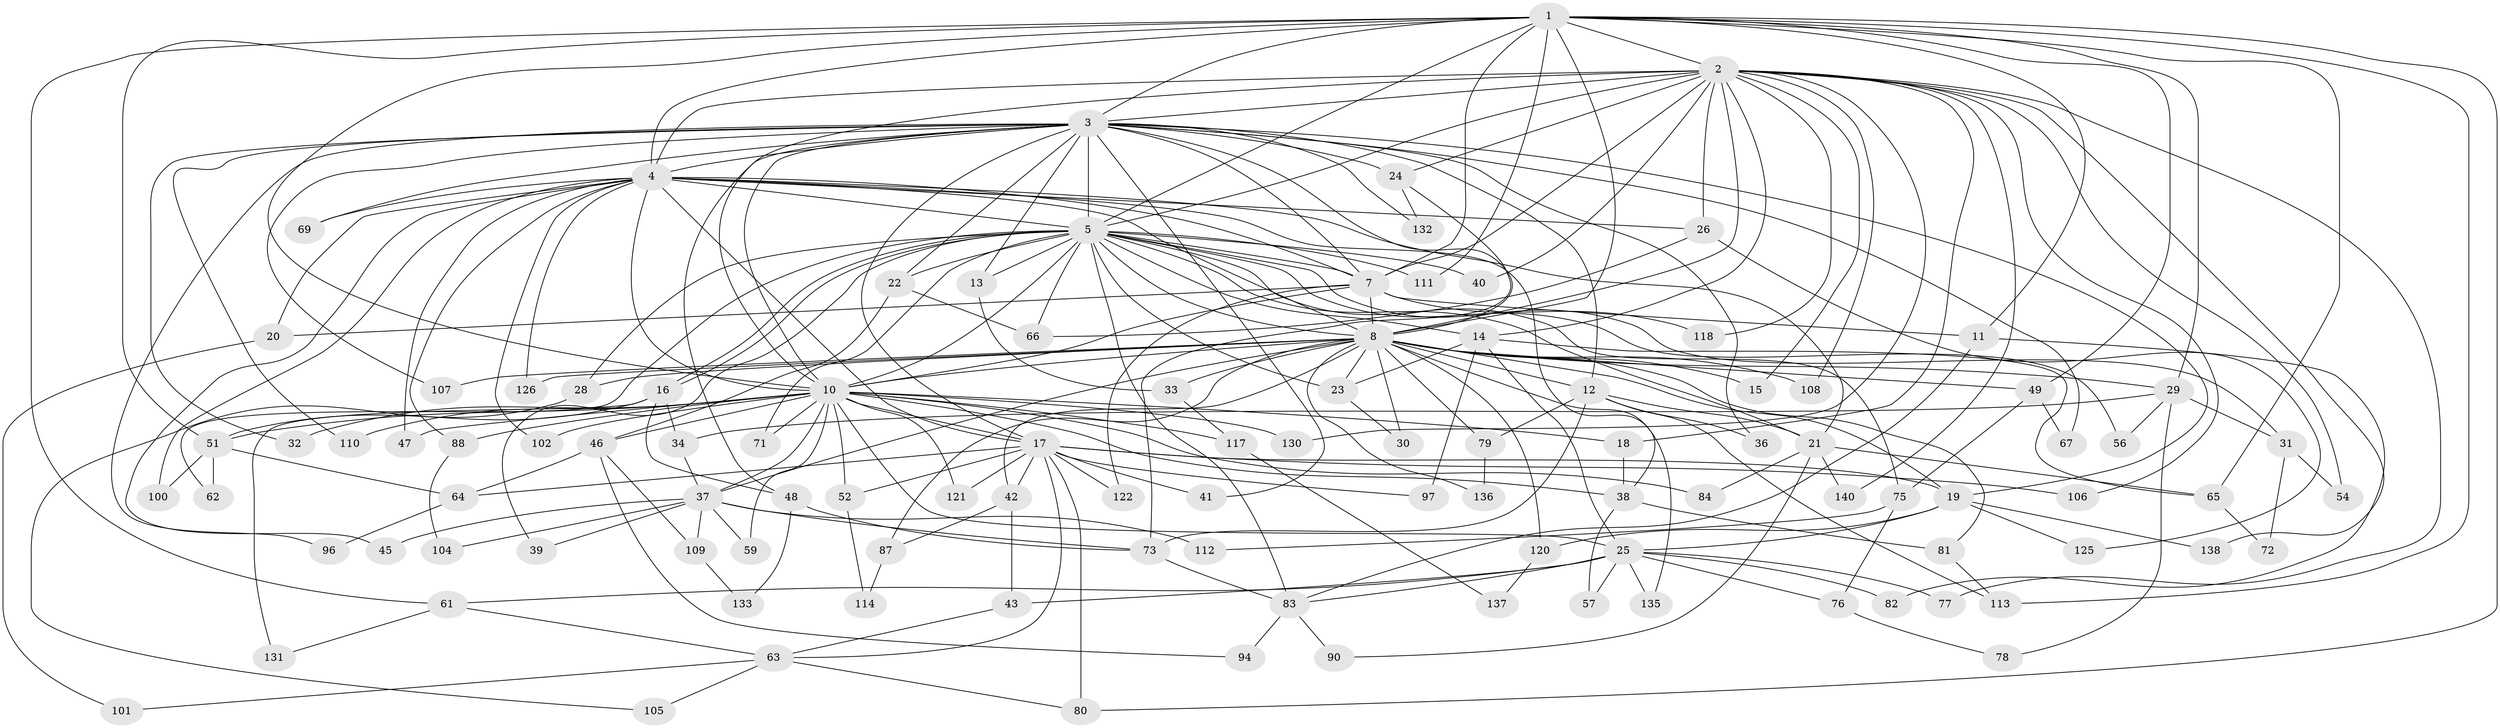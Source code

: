 // Generated by graph-tools (version 1.1) at 2025/23/03/03/25 07:23:36]
// undirected, 107 vertices, 244 edges
graph export_dot {
graph [start="1"]
  node [color=gray90,style=filled];
  1 [super="+44"];
  2 [super="+123"];
  3 [super="+35"];
  4 [super="+9"];
  5 [super="+6"];
  7 [super="+60"];
  8 [super="+27"];
  10 [super="+50"];
  11;
  12 [super="+86"];
  13;
  14 [super="+129"];
  15;
  16 [super="+74"];
  17 [super="+53"];
  18;
  19 [super="+99"];
  20;
  21 [super="+68"];
  22 [super="+92"];
  23 [super="+55"];
  24 [super="+115"];
  25 [super="+139"];
  26;
  28;
  29 [super="+128"];
  30;
  31;
  32;
  33;
  34;
  36;
  37 [super="+91"];
  38 [super="+58"];
  39;
  40 [super="+116"];
  41;
  42 [super="+93"];
  43;
  45;
  46 [super="+95"];
  47;
  48;
  49;
  51;
  52;
  54;
  56;
  57;
  59;
  61;
  62;
  63 [super="+89"];
  64 [super="+119"];
  65 [super="+70"];
  66 [super="+98"];
  67;
  69;
  71;
  72;
  73;
  75;
  76;
  77;
  78;
  79 [super="+85"];
  80 [super="+103"];
  81 [super="+127"];
  82;
  83 [super="+134"];
  84;
  87;
  88;
  90;
  94;
  96;
  97;
  100;
  101;
  102;
  104;
  105;
  106;
  107;
  108;
  109;
  110;
  111;
  112;
  113 [super="+124"];
  114;
  117;
  118;
  120;
  121;
  122;
  125;
  126;
  130;
  131;
  132;
  133;
  135;
  136;
  137;
  138;
  140;
  1 -- 2;
  1 -- 3;
  1 -- 4 [weight=2];
  1 -- 5 [weight=3];
  1 -- 7;
  1 -- 8 [weight=2];
  1 -- 10;
  1 -- 11;
  1 -- 29 [weight=2];
  1 -- 49;
  1 -- 51;
  1 -- 61;
  1 -- 80;
  1 -- 111;
  1 -- 65;
  1 -- 113;
  2 -- 3;
  2 -- 4 [weight=2];
  2 -- 5 [weight=2];
  2 -- 7 [weight=2];
  2 -- 8;
  2 -- 10;
  2 -- 14 [weight=2];
  2 -- 15;
  2 -- 18;
  2 -- 24;
  2 -- 26;
  2 -- 40;
  2 -- 54;
  2 -- 77;
  2 -- 106;
  2 -- 108;
  2 -- 118;
  2 -- 130;
  2 -- 138;
  2 -- 140;
  3 -- 4 [weight=2];
  3 -- 5 [weight=3];
  3 -- 7;
  3 -- 8;
  3 -- 10;
  3 -- 12;
  3 -- 13;
  3 -- 19;
  3 -- 22;
  3 -- 24;
  3 -- 32;
  3 -- 36;
  3 -- 48;
  3 -- 67;
  3 -- 107;
  3 -- 110;
  3 -- 96;
  3 -- 132;
  3 -- 69;
  3 -- 41;
  3 -- 17;
  4 -- 5 [weight=4];
  4 -- 7 [weight=3];
  4 -- 8 [weight=2];
  4 -- 10 [weight=2];
  4 -- 17;
  4 -- 26;
  4 -- 45;
  4 -- 47;
  4 -- 69;
  4 -- 100;
  4 -- 102;
  4 -- 20;
  4 -- 88;
  4 -- 126;
  4 -- 21;
  4 -- 38;
  5 -- 7 [weight=2];
  5 -- 8 [weight=2];
  5 -- 10 [weight=2];
  5 -- 16;
  5 -- 16;
  5 -- 31;
  5 -- 71;
  5 -- 75;
  5 -- 111;
  5 -- 66;
  5 -- 13;
  5 -- 14;
  5 -- 83;
  5 -- 21;
  5 -- 22 [weight=2];
  5 -- 23;
  5 -- 28;
  5 -- 39;
  5 -- 40 [weight=2];
  5 -- 56;
  5 -- 62;
  7 -- 8;
  7 -- 10;
  7 -- 11;
  7 -- 20;
  7 -- 118;
  7 -- 122;
  8 -- 10;
  8 -- 12;
  8 -- 15;
  8 -- 19;
  8 -- 23;
  8 -- 29;
  8 -- 30;
  8 -- 37;
  8 -- 42 [weight=2];
  8 -- 49;
  8 -- 79 [weight=2];
  8 -- 87;
  8 -- 107;
  8 -- 108;
  8 -- 120;
  8 -- 136;
  8 -- 33;
  8 -- 135;
  8 -- 28;
  8 -- 126;
  8 -- 81;
  10 -- 17;
  10 -- 18;
  10 -- 32;
  10 -- 38;
  10 -- 46 [weight=2];
  10 -- 47;
  10 -- 51;
  10 -- 52;
  10 -- 59;
  10 -- 71;
  10 -- 84;
  10 -- 88;
  10 -- 102;
  10 -- 110;
  10 -- 117;
  10 -- 121;
  10 -- 130;
  10 -- 37;
  10 -- 25;
  11 -- 82;
  11 -- 83;
  12 -- 21;
  12 -- 36;
  12 -- 79;
  12 -- 113;
  12 -- 73;
  13 -- 33;
  14 -- 25;
  14 -- 65;
  14 -- 97;
  14 -- 23;
  16 -- 34;
  16 -- 48;
  16 -- 131;
  16 -- 51;
  17 -- 41;
  17 -- 42;
  17 -- 52;
  17 -- 97;
  17 -- 63;
  17 -- 64;
  17 -- 80;
  17 -- 122;
  17 -- 121;
  17 -- 106;
  17 -- 19;
  18 -- 38;
  19 -- 25;
  19 -- 120;
  19 -- 125;
  19 -- 138;
  20 -- 101;
  21 -- 65;
  21 -- 90;
  21 -- 140;
  21 -- 84;
  22 -- 46;
  22 -- 66;
  23 -- 30;
  24 -- 73;
  24 -- 132;
  25 -- 43;
  25 -- 57;
  25 -- 61;
  25 -- 76;
  25 -- 77;
  25 -- 82;
  25 -- 135;
  25 -- 83;
  26 -- 66;
  26 -- 125;
  28 -- 105;
  29 -- 31;
  29 -- 34;
  29 -- 56;
  29 -- 78;
  31 -- 54;
  31 -- 72;
  33 -- 117;
  34 -- 37;
  37 -- 39;
  37 -- 45;
  37 -- 59;
  37 -- 73;
  37 -- 104;
  37 -- 109;
  37 -- 112;
  38 -- 57;
  38 -- 81 [weight=2];
  42 -- 43;
  42 -- 87;
  43 -- 63;
  46 -- 64;
  46 -- 94;
  46 -- 109;
  48 -- 73;
  48 -- 133;
  49 -- 67;
  49 -- 75;
  51 -- 62;
  51 -- 64;
  51 -- 100;
  52 -- 114;
  61 -- 63;
  61 -- 131;
  63 -- 101;
  63 -- 105;
  63 -- 80;
  64 -- 96;
  65 -- 72;
  73 -- 83;
  75 -- 76;
  75 -- 112;
  76 -- 78;
  79 -- 136;
  81 -- 113;
  83 -- 90;
  83 -- 94;
  87 -- 114;
  88 -- 104;
  109 -- 133;
  117 -- 137;
  120 -- 137;
}
